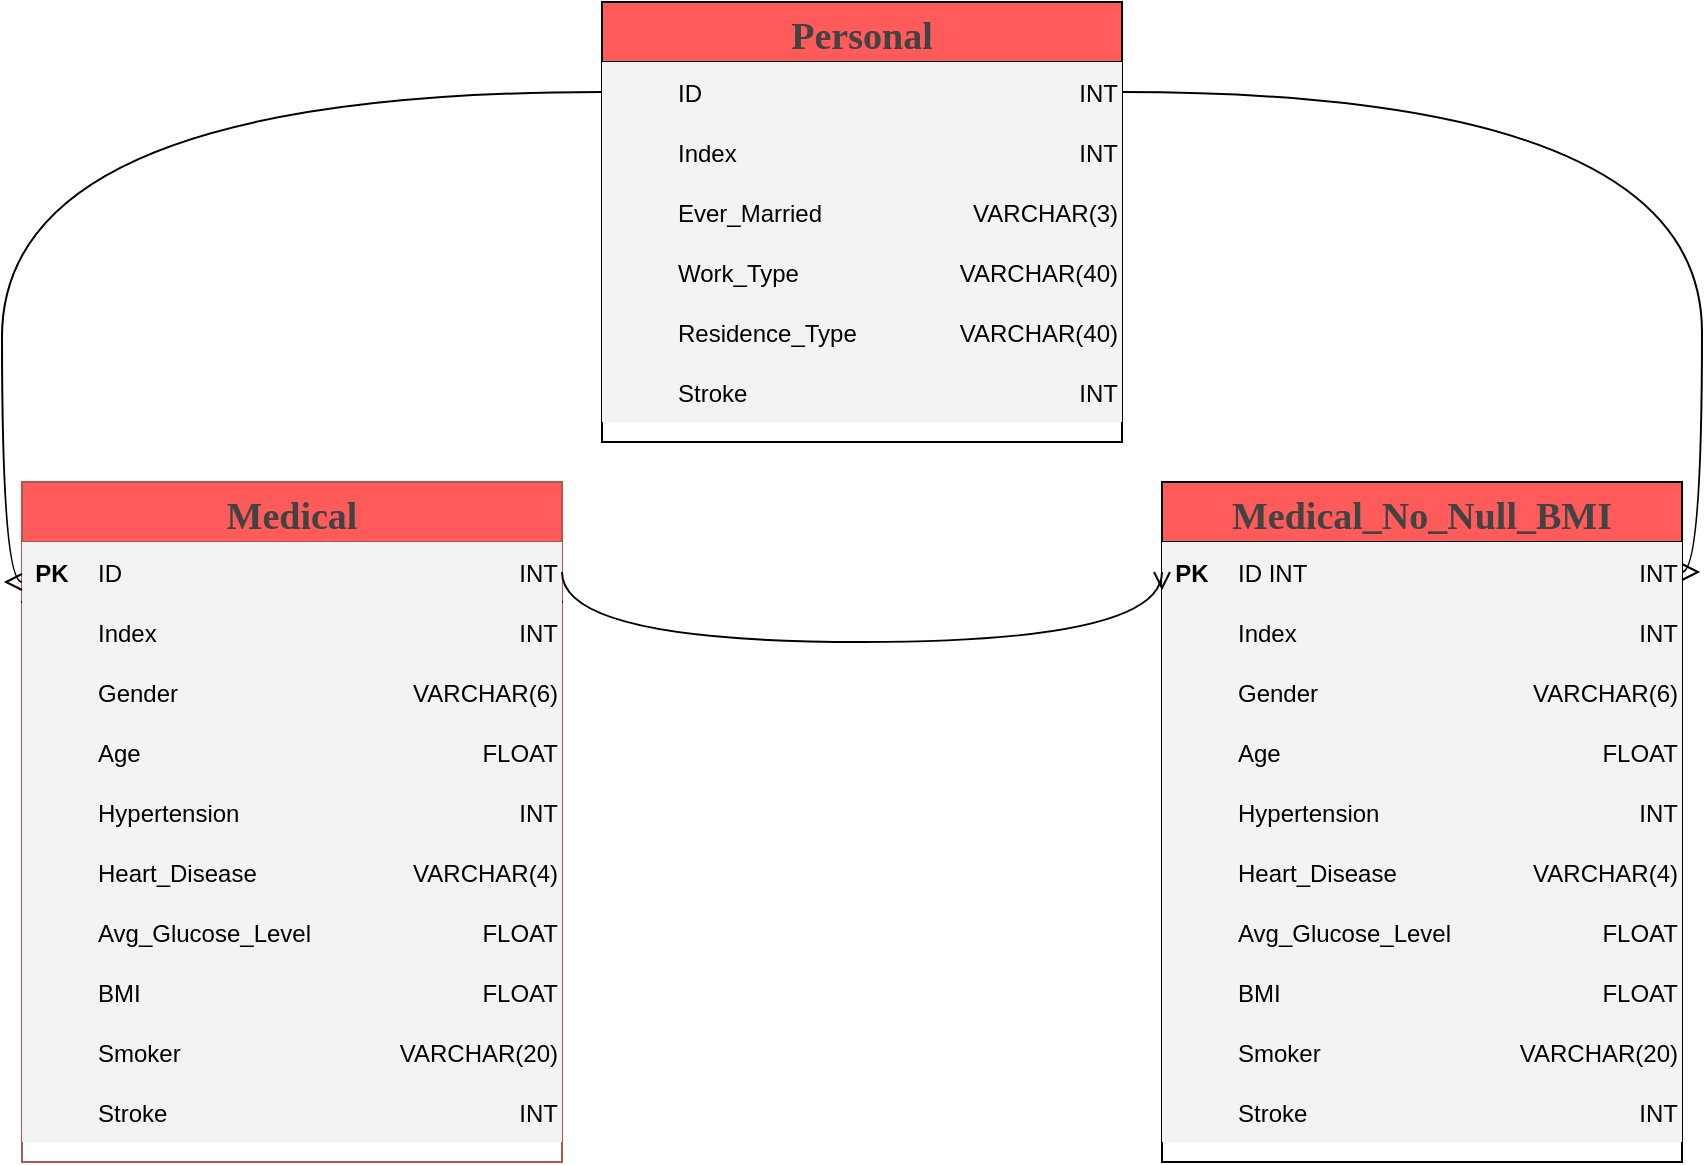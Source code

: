 <mxfile version="17.1.3" type="github">
  <diagram id="R2lEEEUBdFMjLlhIrx00" name="Page-1">
    <mxGraphModel dx="1422" dy="1100" grid="1" gridSize="10" guides="1" tooltips="1" connect="1" arrows="1" fold="1" page="1" pageScale="1" pageWidth="300" pageHeight="300" math="0" shadow="0" extFonts="Permanent Marker^https://fonts.googleapis.com/css?family=Permanent+Marker">
      <root>
        <mxCell id="0" />
        <mxCell id="1" parent="0" />
        <mxCell id="C-vyLk0tnHw3VtMMgP7b-2" value="Personal" style="shape=table;startSize=30;container=1;collapsible=1;childLayout=tableLayout;fixedRows=1;rowLines=0;fontStyle=1;align=center;resizeLast=1;fontFamily=Cabin;fontSource=https%3A%2F%2Ffonts.googleapis.com%2Fcss%3Ffamily%3DCabin;fillColor=#FF5B5B;fontSize=19;fontColor=#434343;" parent="1" vertex="1">
          <mxGeometry x="320" y="-280" width="260" height="220" as="geometry" />
        </mxCell>
        <mxCell id="C-vyLk0tnHw3VtMMgP7b-3" value="" style="shape=partialRectangle;collapsible=0;dropTarget=0;pointerEvents=0;fillColor=none;points=[[0,0.5],[1,0.5]];portConstraint=eastwest;top=0;left=0;right=0;bottom=1;" parent="C-vyLk0tnHw3VtMMgP7b-2" vertex="1">
          <mxGeometry y="30" width="260" height="30" as="geometry" />
        </mxCell>
        <mxCell id="C-vyLk0tnHw3VtMMgP7b-4" value="" style="shape=partialRectangle;overflow=hidden;connectable=0;fillColor=#F3F3F3;top=0;left=0;bottom=0;right=0;fontStyle=1;" parent="C-vyLk0tnHw3VtMMgP7b-3" vertex="1">
          <mxGeometry width="30" height="30" as="geometry">
            <mxRectangle width="30" height="30" as="alternateBounds" />
          </mxGeometry>
        </mxCell>
        <mxCell id="C-vyLk0tnHw3VtMMgP7b-5" value="ID" style="shape=partialRectangle;overflow=hidden;connectable=0;fillColor=#f3f3f3;top=0;left=0;bottom=0;right=0;align=left;spacingLeft=6;fontStyle=0;" parent="C-vyLk0tnHw3VtMMgP7b-3" vertex="1">
          <mxGeometry x="30" width="130" height="30" as="geometry">
            <mxRectangle width="130" height="30" as="alternateBounds" />
          </mxGeometry>
        </mxCell>
        <mxCell id="FiXy-7Y5C_PRkbZDDKWc-91" value="INT" style="shape=partialRectangle;overflow=hidden;connectable=0;fillColor=#f3f3f3;top=0;left=0;bottom=0;right=0;align=right;spacingLeft=6;fontStyle=0;" vertex="1" parent="C-vyLk0tnHw3VtMMgP7b-3">
          <mxGeometry x="160" width="100" height="30" as="geometry">
            <mxRectangle width="100" height="30" as="alternateBounds" />
          </mxGeometry>
        </mxCell>
        <mxCell id="C-vyLk0tnHw3VtMMgP7b-6" value="" style="shape=partialRectangle;collapsible=0;dropTarget=0;pointerEvents=0;fillColor=none;points=[[0,0.5],[1,0.5]];portConstraint=eastwest;top=0;left=0;right=0;bottom=0;" parent="C-vyLk0tnHw3VtMMgP7b-2" vertex="1">
          <mxGeometry y="60" width="260" height="30" as="geometry" />
        </mxCell>
        <mxCell id="C-vyLk0tnHw3VtMMgP7b-7" value="" style="shape=partialRectangle;overflow=hidden;connectable=0;fillColor=#F3F3F3;top=0;left=0;bottom=0;right=0;" parent="C-vyLk0tnHw3VtMMgP7b-6" vertex="1">
          <mxGeometry width="30" height="30" as="geometry">
            <mxRectangle width="30" height="30" as="alternateBounds" />
          </mxGeometry>
        </mxCell>
        <mxCell id="C-vyLk0tnHw3VtMMgP7b-8" value="Index" style="shape=partialRectangle;overflow=hidden;connectable=0;fillColor=#F3F3F3;top=0;left=0;bottom=0;right=0;align=left;spacingLeft=6;" parent="C-vyLk0tnHw3VtMMgP7b-6" vertex="1">
          <mxGeometry x="30" width="130" height="30" as="geometry">
            <mxRectangle width="130" height="30" as="alternateBounds" />
          </mxGeometry>
        </mxCell>
        <mxCell id="FiXy-7Y5C_PRkbZDDKWc-92" value="INT" style="shape=partialRectangle;overflow=hidden;connectable=0;fillColor=#F3F3F3;top=0;left=0;bottom=0;right=0;align=right;spacingLeft=6;" vertex="1" parent="C-vyLk0tnHw3VtMMgP7b-6">
          <mxGeometry x="160" width="100" height="30" as="geometry">
            <mxRectangle width="100" height="30" as="alternateBounds" />
          </mxGeometry>
        </mxCell>
        <mxCell id="C-vyLk0tnHw3VtMMgP7b-9" value="" style="shape=partialRectangle;collapsible=0;dropTarget=0;pointerEvents=0;fillColor=none;points=[[0,0.5],[1,0.5]];portConstraint=eastwest;top=0;left=0;right=0;bottom=0;" parent="C-vyLk0tnHw3VtMMgP7b-2" vertex="1">
          <mxGeometry y="90" width="260" height="30" as="geometry" />
        </mxCell>
        <mxCell id="C-vyLk0tnHw3VtMMgP7b-10" value="" style="shape=partialRectangle;overflow=hidden;connectable=0;fillColor=#F3F3F3;top=0;left=0;bottom=0;right=0;" parent="C-vyLk0tnHw3VtMMgP7b-9" vertex="1">
          <mxGeometry width="30" height="30" as="geometry">
            <mxRectangle width="30" height="30" as="alternateBounds" />
          </mxGeometry>
        </mxCell>
        <mxCell id="C-vyLk0tnHw3VtMMgP7b-11" value="Ever_Married" style="shape=partialRectangle;overflow=hidden;connectable=0;fillColor=#F3F3F3;top=0;left=0;bottom=0;right=0;align=left;spacingLeft=6;" parent="C-vyLk0tnHw3VtMMgP7b-9" vertex="1">
          <mxGeometry x="30" width="130" height="30" as="geometry">
            <mxRectangle width="130" height="30" as="alternateBounds" />
          </mxGeometry>
        </mxCell>
        <mxCell id="FiXy-7Y5C_PRkbZDDKWc-93" value="VARCHAR(3)" style="shape=partialRectangle;overflow=hidden;connectable=0;fillColor=#F3F3F3;top=0;left=0;bottom=0;right=0;align=right;spacingLeft=6;" vertex="1" parent="C-vyLk0tnHw3VtMMgP7b-9">
          <mxGeometry x="160" width="100" height="30" as="geometry">
            <mxRectangle width="100" height="30" as="alternateBounds" />
          </mxGeometry>
        </mxCell>
        <mxCell id="FiXy-7Y5C_PRkbZDDKWc-7" style="shape=partialRectangle;collapsible=0;dropTarget=0;pointerEvents=0;fillColor=none;points=[[0,0.5],[1,0.5]];portConstraint=eastwest;top=0;left=0;right=0;bottom=0;" vertex="1" parent="C-vyLk0tnHw3VtMMgP7b-2">
          <mxGeometry y="120" width="260" height="30" as="geometry" />
        </mxCell>
        <mxCell id="FiXy-7Y5C_PRkbZDDKWc-8" style="shape=partialRectangle;overflow=hidden;connectable=0;fillColor=#F3F3F3;top=0;left=0;bottom=0;right=0;" vertex="1" parent="FiXy-7Y5C_PRkbZDDKWc-7">
          <mxGeometry width="30" height="30" as="geometry">
            <mxRectangle width="30" height="30" as="alternateBounds" />
          </mxGeometry>
        </mxCell>
        <mxCell id="FiXy-7Y5C_PRkbZDDKWc-9" value="Work_Type" style="shape=partialRectangle;overflow=hidden;connectable=0;fillColor=#F3F3F3;top=0;left=0;bottom=0;right=0;align=left;spacingLeft=6;" vertex="1" parent="FiXy-7Y5C_PRkbZDDKWc-7">
          <mxGeometry x="30" width="130" height="30" as="geometry">
            <mxRectangle width="130" height="30" as="alternateBounds" />
          </mxGeometry>
        </mxCell>
        <mxCell id="FiXy-7Y5C_PRkbZDDKWc-94" value="VARCHAR(40)" style="shape=partialRectangle;overflow=hidden;connectable=0;fillColor=#F3F3F3;top=0;left=0;bottom=0;right=0;align=right;spacingLeft=6;" vertex="1" parent="FiXy-7Y5C_PRkbZDDKWc-7">
          <mxGeometry x="160" width="100" height="30" as="geometry">
            <mxRectangle width="100" height="30" as="alternateBounds" />
          </mxGeometry>
        </mxCell>
        <mxCell id="FiXy-7Y5C_PRkbZDDKWc-4" style="shape=partialRectangle;collapsible=0;dropTarget=0;pointerEvents=0;fillColor=none;points=[[0,0.5],[1,0.5]];portConstraint=eastwest;top=0;left=0;right=0;bottom=0;" vertex="1" parent="C-vyLk0tnHw3VtMMgP7b-2">
          <mxGeometry y="150" width="260" height="30" as="geometry" />
        </mxCell>
        <mxCell id="FiXy-7Y5C_PRkbZDDKWc-5" style="shape=partialRectangle;overflow=hidden;connectable=0;fillColor=#F3F3F3;top=0;left=0;bottom=0;right=0;" vertex="1" parent="FiXy-7Y5C_PRkbZDDKWc-4">
          <mxGeometry width="30" height="30" as="geometry">
            <mxRectangle width="30" height="30" as="alternateBounds" />
          </mxGeometry>
        </mxCell>
        <mxCell id="FiXy-7Y5C_PRkbZDDKWc-6" value="Residence_Type" style="shape=partialRectangle;overflow=hidden;connectable=0;fillColor=#F3F3F3;top=0;left=0;bottom=0;right=0;align=left;spacingLeft=6;" vertex="1" parent="FiXy-7Y5C_PRkbZDDKWc-4">
          <mxGeometry x="30" width="130" height="30" as="geometry">
            <mxRectangle width="130" height="30" as="alternateBounds" />
          </mxGeometry>
        </mxCell>
        <mxCell id="FiXy-7Y5C_PRkbZDDKWc-95" value="VARCHAR(40)" style="shape=partialRectangle;overflow=hidden;connectable=0;fillColor=#F3F3F3;top=0;left=0;bottom=0;right=0;align=right;spacingLeft=6;" vertex="1" parent="FiXy-7Y5C_PRkbZDDKWc-4">
          <mxGeometry x="160" width="100" height="30" as="geometry">
            <mxRectangle width="100" height="30" as="alternateBounds" />
          </mxGeometry>
        </mxCell>
        <mxCell id="FiXy-7Y5C_PRkbZDDKWc-1" style="shape=partialRectangle;collapsible=0;dropTarget=0;pointerEvents=0;fillColor=none;points=[[0,0.5],[1,0.5]];portConstraint=eastwest;top=0;left=0;right=0;bottom=0;" vertex="1" parent="C-vyLk0tnHw3VtMMgP7b-2">
          <mxGeometry y="180" width="260" height="30" as="geometry" />
        </mxCell>
        <mxCell id="FiXy-7Y5C_PRkbZDDKWc-2" style="shape=partialRectangle;overflow=hidden;connectable=0;fillColor=#F3F3F3;top=0;left=0;bottom=0;right=0;" vertex="1" parent="FiXy-7Y5C_PRkbZDDKWc-1">
          <mxGeometry width="30" height="30" as="geometry">
            <mxRectangle width="30" height="30" as="alternateBounds" />
          </mxGeometry>
        </mxCell>
        <mxCell id="FiXy-7Y5C_PRkbZDDKWc-3" value="Stroke" style="shape=partialRectangle;overflow=hidden;connectable=0;fillColor=#F3F3F3;top=0;left=0;bottom=0;right=0;align=left;spacingLeft=6;" vertex="1" parent="FiXy-7Y5C_PRkbZDDKWc-1">
          <mxGeometry x="30" width="130" height="30" as="geometry">
            <mxRectangle width="130" height="30" as="alternateBounds" />
          </mxGeometry>
        </mxCell>
        <mxCell id="FiXy-7Y5C_PRkbZDDKWc-96" value="INT" style="shape=partialRectangle;overflow=hidden;connectable=0;fillColor=#F3F3F3;top=0;left=0;bottom=0;right=0;align=right;spacingLeft=6;" vertex="1" parent="FiXy-7Y5C_PRkbZDDKWc-1">
          <mxGeometry x="160" width="100" height="30" as="geometry">
            <mxRectangle width="100" height="30" as="alternateBounds" />
          </mxGeometry>
        </mxCell>
        <mxCell id="C-vyLk0tnHw3VtMMgP7b-13" value="Medical_No_Null_BMI" style="shape=table;startSize=30;container=1;collapsible=1;childLayout=tableLayout;fixedRows=1;rowLines=0;fontStyle=1;align=center;resizeLast=1;fontFamily=Cabin;fontSource=https%3A%2F%2Ffonts.googleapis.com%2Fcss%3Ffamily%3DCabin;fillColor=#FF5B5B;fontSize=19;fontColor=#434343;" parent="1" vertex="1">
          <mxGeometry x="600" y="-40" width="260" height="340" as="geometry" />
        </mxCell>
        <mxCell id="C-vyLk0tnHw3VtMMgP7b-14" value="" style="shape=partialRectangle;collapsible=0;dropTarget=0;pointerEvents=0;fillColor=none;points=[[0,0.5],[1,0.5]];portConstraint=eastwest;top=0;left=0;right=0;bottom=1;" parent="C-vyLk0tnHw3VtMMgP7b-13" vertex="1">
          <mxGeometry y="30" width="260" height="30" as="geometry" />
        </mxCell>
        <mxCell id="C-vyLk0tnHw3VtMMgP7b-15" value="PK" style="shape=partialRectangle;overflow=hidden;connectable=0;fillColor=#F3F3F3;top=0;left=0;bottom=0;right=0;fontStyle=1;" parent="C-vyLk0tnHw3VtMMgP7b-14" vertex="1">
          <mxGeometry width="30" height="30" as="geometry">
            <mxRectangle width="30" height="30" as="alternateBounds" />
          </mxGeometry>
        </mxCell>
        <mxCell id="C-vyLk0tnHw3VtMMgP7b-16" value="ID INT" style="shape=partialRectangle;overflow=hidden;connectable=0;fillColor=#F3F3F3;top=0;left=0;bottom=0;right=0;align=left;spacingLeft=6;fontStyle=0;" parent="C-vyLk0tnHw3VtMMgP7b-14" vertex="1">
          <mxGeometry x="30" width="130" height="30" as="geometry">
            <mxRectangle width="130" height="30" as="alternateBounds" />
          </mxGeometry>
        </mxCell>
        <mxCell id="FiXy-7Y5C_PRkbZDDKWc-81" value="INT" style="shape=partialRectangle;overflow=hidden;connectable=0;fillColor=#F3F3F3;top=0;left=0;bottom=0;right=0;align=right;spacingLeft=6;fontStyle=0;" vertex="1" parent="C-vyLk0tnHw3VtMMgP7b-14">
          <mxGeometry x="160" width="100" height="30" as="geometry">
            <mxRectangle width="100" height="30" as="alternateBounds" />
          </mxGeometry>
        </mxCell>
        <mxCell id="C-vyLk0tnHw3VtMMgP7b-17" value="" style="shape=partialRectangle;collapsible=0;dropTarget=0;pointerEvents=0;fillColor=none;points=[[0,0.5],[1,0.5]];portConstraint=eastwest;top=0;left=0;right=0;bottom=0;" parent="C-vyLk0tnHw3VtMMgP7b-13" vertex="1">
          <mxGeometry y="60" width="260" height="30" as="geometry" />
        </mxCell>
        <mxCell id="C-vyLk0tnHw3VtMMgP7b-18" value="" style="shape=partialRectangle;overflow=hidden;connectable=0;fillColor=#F3F3F3;top=0;left=0;bottom=0;right=0;" parent="C-vyLk0tnHw3VtMMgP7b-17" vertex="1">
          <mxGeometry width="30" height="30" as="geometry">
            <mxRectangle width="30" height="30" as="alternateBounds" />
          </mxGeometry>
        </mxCell>
        <mxCell id="C-vyLk0tnHw3VtMMgP7b-19" value="Index" style="shape=partialRectangle;overflow=hidden;connectable=0;fillColor=#F3F3F3;top=0;left=0;bottom=0;right=0;align=left;spacingLeft=6;" parent="C-vyLk0tnHw3VtMMgP7b-17" vertex="1">
          <mxGeometry x="30" width="130" height="30" as="geometry">
            <mxRectangle width="130" height="30" as="alternateBounds" />
          </mxGeometry>
        </mxCell>
        <mxCell id="FiXy-7Y5C_PRkbZDDKWc-82" value="INT" style="shape=partialRectangle;overflow=hidden;connectable=0;fillColor=#F3F3F3;top=0;left=0;bottom=0;right=0;align=right;spacingLeft=6;" vertex="1" parent="C-vyLk0tnHw3VtMMgP7b-17">
          <mxGeometry x="160" width="100" height="30" as="geometry">
            <mxRectangle width="100" height="30" as="alternateBounds" />
          </mxGeometry>
        </mxCell>
        <mxCell id="C-vyLk0tnHw3VtMMgP7b-20" value="" style="shape=partialRectangle;collapsible=0;dropTarget=0;pointerEvents=0;fillColor=none;points=[[0,0.5],[1,0.5]];portConstraint=eastwest;top=0;left=0;right=0;bottom=0;" parent="C-vyLk0tnHw3VtMMgP7b-13" vertex="1">
          <mxGeometry y="90" width="260" height="30" as="geometry" />
        </mxCell>
        <mxCell id="C-vyLk0tnHw3VtMMgP7b-21" value="" style="shape=partialRectangle;overflow=hidden;connectable=0;fillColor=#F3F3F3;top=0;left=0;bottom=0;right=0;" parent="C-vyLk0tnHw3VtMMgP7b-20" vertex="1">
          <mxGeometry width="30" height="30" as="geometry">
            <mxRectangle width="30" height="30" as="alternateBounds" />
          </mxGeometry>
        </mxCell>
        <mxCell id="C-vyLk0tnHw3VtMMgP7b-22" value="Gender" style="shape=partialRectangle;overflow=hidden;connectable=0;fillColor=#F3F3F3;top=0;left=0;bottom=0;right=0;align=left;spacingLeft=6;" parent="C-vyLk0tnHw3VtMMgP7b-20" vertex="1">
          <mxGeometry x="30" width="130" height="30" as="geometry">
            <mxRectangle width="130" height="30" as="alternateBounds" />
          </mxGeometry>
        </mxCell>
        <mxCell id="FiXy-7Y5C_PRkbZDDKWc-83" value="VARCHAR(6)" style="shape=partialRectangle;overflow=hidden;connectable=0;fillColor=#F3F3F3;top=0;left=0;bottom=0;right=0;align=right;spacingLeft=6;" vertex="1" parent="C-vyLk0tnHw3VtMMgP7b-20">
          <mxGeometry x="160" width="100" height="30" as="geometry">
            <mxRectangle width="100" height="30" as="alternateBounds" />
          </mxGeometry>
        </mxCell>
        <mxCell id="FiXy-7Y5C_PRkbZDDKWc-34" style="shape=partialRectangle;collapsible=0;dropTarget=0;pointerEvents=0;fillColor=none;points=[[0,0.5],[1,0.5]];portConstraint=eastwest;top=0;left=0;right=0;bottom=0;" vertex="1" parent="C-vyLk0tnHw3VtMMgP7b-13">
          <mxGeometry y="120" width="260" height="30" as="geometry" />
        </mxCell>
        <mxCell id="FiXy-7Y5C_PRkbZDDKWc-35" style="shape=partialRectangle;overflow=hidden;connectable=0;fillColor=#F3F3F3;top=0;left=0;bottom=0;right=0;" vertex="1" parent="FiXy-7Y5C_PRkbZDDKWc-34">
          <mxGeometry width="30" height="30" as="geometry">
            <mxRectangle width="30" height="30" as="alternateBounds" />
          </mxGeometry>
        </mxCell>
        <mxCell id="FiXy-7Y5C_PRkbZDDKWc-36" value="Age" style="shape=partialRectangle;overflow=hidden;connectable=0;fillColor=#F3F3F3;top=0;left=0;bottom=0;right=0;align=left;spacingLeft=6;" vertex="1" parent="FiXy-7Y5C_PRkbZDDKWc-34">
          <mxGeometry x="30" width="130" height="30" as="geometry">
            <mxRectangle width="130" height="30" as="alternateBounds" />
          </mxGeometry>
        </mxCell>
        <mxCell id="FiXy-7Y5C_PRkbZDDKWc-84" value="FLOAT" style="shape=partialRectangle;overflow=hidden;connectable=0;fillColor=#F3F3F3;top=0;left=0;bottom=0;right=0;align=right;spacingLeft=6;" vertex="1" parent="FiXy-7Y5C_PRkbZDDKWc-34">
          <mxGeometry x="160" width="100" height="30" as="geometry">
            <mxRectangle width="100" height="30" as="alternateBounds" />
          </mxGeometry>
        </mxCell>
        <mxCell id="FiXy-7Y5C_PRkbZDDKWc-37" style="shape=partialRectangle;collapsible=0;dropTarget=0;pointerEvents=0;fillColor=none;points=[[0,0.5],[1,0.5]];portConstraint=eastwest;top=0;left=0;right=0;bottom=0;" vertex="1" parent="C-vyLk0tnHw3VtMMgP7b-13">
          <mxGeometry y="150" width="260" height="30" as="geometry" />
        </mxCell>
        <mxCell id="FiXy-7Y5C_PRkbZDDKWc-38" style="shape=partialRectangle;overflow=hidden;connectable=0;fillColor=#F3F3F3;top=0;left=0;bottom=0;right=0;" vertex="1" parent="FiXy-7Y5C_PRkbZDDKWc-37">
          <mxGeometry width="30" height="30" as="geometry">
            <mxRectangle width="30" height="30" as="alternateBounds" />
          </mxGeometry>
        </mxCell>
        <mxCell id="FiXy-7Y5C_PRkbZDDKWc-39" value="Hypertension" style="shape=partialRectangle;overflow=hidden;connectable=0;fillColor=#F3F3F3;top=0;left=0;bottom=0;right=0;align=left;spacingLeft=6;" vertex="1" parent="FiXy-7Y5C_PRkbZDDKWc-37">
          <mxGeometry x="30" width="130" height="30" as="geometry">
            <mxRectangle width="130" height="30" as="alternateBounds" />
          </mxGeometry>
        </mxCell>
        <mxCell id="FiXy-7Y5C_PRkbZDDKWc-85" value="INT" style="shape=partialRectangle;overflow=hidden;connectable=0;fillColor=#F3F3F3;top=0;left=0;bottom=0;right=0;align=right;spacingLeft=6;" vertex="1" parent="FiXy-7Y5C_PRkbZDDKWc-37">
          <mxGeometry x="160" width="100" height="30" as="geometry">
            <mxRectangle width="100" height="30" as="alternateBounds" />
          </mxGeometry>
        </mxCell>
        <mxCell id="FiXy-7Y5C_PRkbZDDKWc-40" style="shape=partialRectangle;collapsible=0;dropTarget=0;pointerEvents=0;fillColor=none;points=[[0,0.5],[1,0.5]];portConstraint=eastwest;top=0;left=0;right=0;bottom=0;" vertex="1" parent="C-vyLk0tnHw3VtMMgP7b-13">
          <mxGeometry y="180" width="260" height="30" as="geometry" />
        </mxCell>
        <mxCell id="FiXy-7Y5C_PRkbZDDKWc-41" style="shape=partialRectangle;overflow=hidden;connectable=0;fillColor=#F3F3F3;top=0;left=0;bottom=0;right=0;" vertex="1" parent="FiXy-7Y5C_PRkbZDDKWc-40">
          <mxGeometry width="30" height="30" as="geometry">
            <mxRectangle width="30" height="30" as="alternateBounds" />
          </mxGeometry>
        </mxCell>
        <mxCell id="FiXy-7Y5C_PRkbZDDKWc-42" value="Heart_Disease" style="shape=partialRectangle;overflow=hidden;connectable=0;fillColor=#F3F3F3;top=0;left=0;bottom=0;right=0;align=left;spacingLeft=6;" vertex="1" parent="FiXy-7Y5C_PRkbZDDKWc-40">
          <mxGeometry x="30" width="130" height="30" as="geometry">
            <mxRectangle width="130" height="30" as="alternateBounds" />
          </mxGeometry>
        </mxCell>
        <mxCell id="FiXy-7Y5C_PRkbZDDKWc-86" value="VARCHAR(4)" style="shape=partialRectangle;overflow=hidden;connectable=0;fillColor=#F3F3F3;top=0;left=0;bottom=0;right=0;align=right;spacingLeft=6;" vertex="1" parent="FiXy-7Y5C_PRkbZDDKWc-40">
          <mxGeometry x="160" width="100" height="30" as="geometry">
            <mxRectangle width="100" height="30" as="alternateBounds" />
          </mxGeometry>
        </mxCell>
        <mxCell id="FiXy-7Y5C_PRkbZDDKWc-43" style="shape=partialRectangle;collapsible=0;dropTarget=0;pointerEvents=0;fillColor=none;points=[[0,0.5],[1,0.5]];portConstraint=eastwest;top=0;left=0;right=0;bottom=0;" vertex="1" parent="C-vyLk0tnHw3VtMMgP7b-13">
          <mxGeometry y="210" width="260" height="30" as="geometry" />
        </mxCell>
        <mxCell id="FiXy-7Y5C_PRkbZDDKWc-44" style="shape=partialRectangle;overflow=hidden;connectable=0;fillColor=#F3F3F3;top=0;left=0;bottom=0;right=0;" vertex="1" parent="FiXy-7Y5C_PRkbZDDKWc-43">
          <mxGeometry width="30" height="30" as="geometry">
            <mxRectangle width="30" height="30" as="alternateBounds" />
          </mxGeometry>
        </mxCell>
        <mxCell id="FiXy-7Y5C_PRkbZDDKWc-45" value="Avg_Glucose_Level" style="shape=partialRectangle;overflow=hidden;connectable=0;fillColor=#F3F3F3;top=0;left=0;bottom=0;right=0;align=left;spacingLeft=6;" vertex="1" parent="FiXy-7Y5C_PRkbZDDKWc-43">
          <mxGeometry x="30" width="130" height="30" as="geometry">
            <mxRectangle width="130" height="30" as="alternateBounds" />
          </mxGeometry>
        </mxCell>
        <mxCell id="FiXy-7Y5C_PRkbZDDKWc-87" value="FLOAT" style="shape=partialRectangle;overflow=hidden;connectable=0;fillColor=#F3F3F3;top=0;left=0;bottom=0;right=0;align=right;spacingLeft=6;" vertex="1" parent="FiXy-7Y5C_PRkbZDDKWc-43">
          <mxGeometry x="160" width="100" height="30" as="geometry">
            <mxRectangle width="100" height="30" as="alternateBounds" />
          </mxGeometry>
        </mxCell>
        <mxCell id="FiXy-7Y5C_PRkbZDDKWc-46" style="shape=partialRectangle;collapsible=0;dropTarget=0;pointerEvents=0;fillColor=none;points=[[0,0.5],[1,0.5]];portConstraint=eastwest;top=0;left=0;right=0;bottom=0;" vertex="1" parent="C-vyLk0tnHw3VtMMgP7b-13">
          <mxGeometry y="240" width="260" height="30" as="geometry" />
        </mxCell>
        <mxCell id="FiXy-7Y5C_PRkbZDDKWc-47" style="shape=partialRectangle;overflow=hidden;connectable=0;fillColor=#F3F3F3;top=0;left=0;bottom=0;right=0;" vertex="1" parent="FiXy-7Y5C_PRkbZDDKWc-46">
          <mxGeometry width="30" height="30" as="geometry">
            <mxRectangle width="30" height="30" as="alternateBounds" />
          </mxGeometry>
        </mxCell>
        <mxCell id="FiXy-7Y5C_PRkbZDDKWc-48" value="BMI" style="shape=partialRectangle;overflow=hidden;connectable=0;fillColor=#F3F3F3;top=0;left=0;bottom=0;right=0;align=left;spacingLeft=6;" vertex="1" parent="FiXy-7Y5C_PRkbZDDKWc-46">
          <mxGeometry x="30" width="130" height="30" as="geometry">
            <mxRectangle width="130" height="30" as="alternateBounds" />
          </mxGeometry>
        </mxCell>
        <mxCell id="FiXy-7Y5C_PRkbZDDKWc-88" value="FLOAT" style="shape=partialRectangle;overflow=hidden;connectable=0;fillColor=#F3F3F3;top=0;left=0;bottom=0;right=0;align=right;spacingLeft=6;" vertex="1" parent="FiXy-7Y5C_PRkbZDDKWc-46">
          <mxGeometry x="160" width="100" height="30" as="geometry">
            <mxRectangle width="100" height="30" as="alternateBounds" />
          </mxGeometry>
        </mxCell>
        <mxCell id="FiXy-7Y5C_PRkbZDDKWc-49" style="shape=partialRectangle;collapsible=0;dropTarget=0;pointerEvents=0;fillColor=none;points=[[0,0.5],[1,0.5]];portConstraint=eastwest;top=0;left=0;right=0;bottom=0;" vertex="1" parent="C-vyLk0tnHw3VtMMgP7b-13">
          <mxGeometry y="270" width="260" height="30" as="geometry" />
        </mxCell>
        <mxCell id="FiXy-7Y5C_PRkbZDDKWc-50" style="shape=partialRectangle;overflow=hidden;connectable=0;fillColor=#F3F3F3;top=0;left=0;bottom=0;right=0;" vertex="1" parent="FiXy-7Y5C_PRkbZDDKWc-49">
          <mxGeometry width="30" height="30" as="geometry">
            <mxRectangle width="30" height="30" as="alternateBounds" />
          </mxGeometry>
        </mxCell>
        <mxCell id="FiXy-7Y5C_PRkbZDDKWc-51" value="Smoker" style="shape=partialRectangle;overflow=hidden;connectable=0;fillColor=#F3F3F3;top=0;left=0;bottom=0;right=0;align=left;spacingLeft=6;" vertex="1" parent="FiXy-7Y5C_PRkbZDDKWc-49">
          <mxGeometry x="30" width="130" height="30" as="geometry">
            <mxRectangle width="130" height="30" as="alternateBounds" />
          </mxGeometry>
        </mxCell>
        <mxCell id="FiXy-7Y5C_PRkbZDDKWc-89" value="VARCHAR(20)" style="shape=partialRectangle;overflow=hidden;connectable=0;fillColor=#F3F3F3;top=0;left=0;bottom=0;right=0;align=right;spacingLeft=6;" vertex="1" parent="FiXy-7Y5C_PRkbZDDKWc-49">
          <mxGeometry x="160" width="100" height="30" as="geometry">
            <mxRectangle width="100" height="30" as="alternateBounds" />
          </mxGeometry>
        </mxCell>
        <mxCell id="FiXy-7Y5C_PRkbZDDKWc-52" style="shape=partialRectangle;collapsible=0;dropTarget=0;pointerEvents=0;fillColor=none;points=[[0,0.5],[1,0.5]];portConstraint=eastwest;top=0;left=0;right=0;bottom=0;" vertex="1" parent="C-vyLk0tnHw3VtMMgP7b-13">
          <mxGeometry y="300" width="260" height="30" as="geometry" />
        </mxCell>
        <mxCell id="FiXy-7Y5C_PRkbZDDKWc-53" style="shape=partialRectangle;overflow=hidden;connectable=0;fillColor=#F3F3F3;top=0;left=0;bottom=0;right=0;" vertex="1" parent="FiXy-7Y5C_PRkbZDDKWc-52">
          <mxGeometry width="30" height="30" as="geometry">
            <mxRectangle width="30" height="30" as="alternateBounds" />
          </mxGeometry>
        </mxCell>
        <mxCell id="FiXy-7Y5C_PRkbZDDKWc-54" value="Stroke" style="shape=partialRectangle;overflow=hidden;connectable=0;fillColor=#F3F3F3;top=0;left=0;bottom=0;right=0;align=left;spacingLeft=6;" vertex="1" parent="FiXy-7Y5C_PRkbZDDKWc-52">
          <mxGeometry x="30" width="130" height="30" as="geometry">
            <mxRectangle width="130" height="30" as="alternateBounds" />
          </mxGeometry>
        </mxCell>
        <mxCell id="FiXy-7Y5C_PRkbZDDKWc-90" value="INT" style="shape=partialRectangle;overflow=hidden;connectable=0;fillColor=#F3F3F3;top=0;left=0;bottom=0;right=0;align=right;spacingLeft=6;" vertex="1" parent="FiXy-7Y5C_PRkbZDDKWc-52">
          <mxGeometry x="160" width="100" height="30" as="geometry">
            <mxRectangle width="100" height="30" as="alternateBounds" />
          </mxGeometry>
        </mxCell>
        <mxCell id="C-vyLk0tnHw3VtMMgP7b-23" value="Medical" style="shape=table;startSize=30;container=1;collapsible=1;childLayout=tableLayout;fixedRows=1;rowLines=0;fontStyle=1;align=center;resizeLast=1;fillColor=#FF5B5B;strokeColor=#b85450;fontFamily=Cabin;fontSource=https%3A%2F%2Ffonts.googleapis.com%2Fcss%3Ffamily%3DCabin;fontSize=19;fontColor=#434343;" parent="1" vertex="1">
          <mxGeometry x="30" y="-40" width="270" height="340" as="geometry" />
        </mxCell>
        <mxCell id="C-vyLk0tnHw3VtMMgP7b-24" value="" style="shape=partialRectangle;collapsible=0;dropTarget=0;pointerEvents=0;fillColor=none;points=[[0,0.5],[1,0.5]];portConstraint=eastwest;top=0;left=0;right=0;bottom=1;" parent="C-vyLk0tnHw3VtMMgP7b-23" vertex="1">
          <mxGeometry y="30" width="270" height="30" as="geometry" />
        </mxCell>
        <mxCell id="C-vyLk0tnHw3VtMMgP7b-25" value="PK" style="shape=partialRectangle;overflow=hidden;connectable=0;fillColor=#F3F3F3;top=0;left=0;bottom=0;right=0;fontStyle=1;" parent="C-vyLk0tnHw3VtMMgP7b-24" vertex="1">
          <mxGeometry width="30" height="30" as="geometry">
            <mxRectangle width="30" height="30" as="alternateBounds" />
          </mxGeometry>
        </mxCell>
        <mxCell id="C-vyLk0tnHw3VtMMgP7b-26" value="ID" style="shape=partialRectangle;overflow=hidden;connectable=0;fillColor=#F3F3F3;top=0;left=0;bottom=0;right=0;align=left;spacingLeft=6;fontStyle=0;" parent="C-vyLk0tnHw3VtMMgP7b-24" vertex="1">
          <mxGeometry x="30" width="140" height="30" as="geometry">
            <mxRectangle width="140" height="30" as="alternateBounds" />
          </mxGeometry>
        </mxCell>
        <mxCell id="FiXy-7Y5C_PRkbZDDKWc-71" value="INT" style="shape=partialRectangle;overflow=hidden;connectable=0;fillColor=#F3F3F3;top=0;left=0;bottom=0;right=0;align=right;spacingLeft=6;fontStyle=0;" vertex="1" parent="C-vyLk0tnHw3VtMMgP7b-24">
          <mxGeometry x="170" width="100" height="30" as="geometry">
            <mxRectangle width="100" height="30" as="alternateBounds" />
          </mxGeometry>
        </mxCell>
        <mxCell id="C-vyLk0tnHw3VtMMgP7b-27" value="" style="shape=partialRectangle;collapsible=0;dropTarget=0;pointerEvents=0;fillColor=none;points=[[0,0.5],[1,0.5]];portConstraint=eastwest;top=0;left=0;right=0;bottom=0;" parent="C-vyLk0tnHw3VtMMgP7b-23" vertex="1">
          <mxGeometry y="60" width="270" height="30" as="geometry" />
        </mxCell>
        <mxCell id="C-vyLk0tnHw3VtMMgP7b-28" value="" style="shape=partialRectangle;overflow=hidden;connectable=0;fillColor=#F3F3F3;top=0;left=0;bottom=0;right=0;" parent="C-vyLk0tnHw3VtMMgP7b-27" vertex="1">
          <mxGeometry width="30" height="30" as="geometry">
            <mxRectangle width="30" height="30" as="alternateBounds" />
          </mxGeometry>
        </mxCell>
        <mxCell id="C-vyLk0tnHw3VtMMgP7b-29" value="Index" style="shape=partialRectangle;overflow=hidden;connectable=0;fillColor=#F3F3F3;top=0;left=0;bottom=0;right=0;align=left;spacingLeft=6;" parent="C-vyLk0tnHw3VtMMgP7b-27" vertex="1">
          <mxGeometry x="30" width="140" height="30" as="geometry">
            <mxRectangle width="140" height="30" as="alternateBounds" />
          </mxGeometry>
        </mxCell>
        <mxCell id="FiXy-7Y5C_PRkbZDDKWc-72" value="INT" style="shape=partialRectangle;overflow=hidden;connectable=0;fillColor=#F3F3F3;top=0;left=0;bottom=0;right=0;align=right;spacingLeft=6;" vertex="1" parent="C-vyLk0tnHw3VtMMgP7b-27">
          <mxGeometry x="170" width="100" height="30" as="geometry">
            <mxRectangle width="100" height="30" as="alternateBounds" />
          </mxGeometry>
        </mxCell>
        <mxCell id="FiXy-7Y5C_PRkbZDDKWc-10" style="shape=partialRectangle;collapsible=0;dropTarget=0;pointerEvents=0;fillColor=none;points=[[0,0.5],[1,0.5]];portConstraint=eastwest;top=0;left=0;right=0;bottom=0;" vertex="1" parent="C-vyLk0tnHw3VtMMgP7b-23">
          <mxGeometry y="90" width="270" height="30" as="geometry" />
        </mxCell>
        <mxCell id="FiXy-7Y5C_PRkbZDDKWc-11" style="shape=partialRectangle;overflow=hidden;connectable=0;fillColor=#F3F3F3;top=0;left=0;bottom=0;right=0;" vertex="1" parent="FiXy-7Y5C_PRkbZDDKWc-10">
          <mxGeometry width="30" height="30" as="geometry">
            <mxRectangle width="30" height="30" as="alternateBounds" />
          </mxGeometry>
        </mxCell>
        <mxCell id="FiXy-7Y5C_PRkbZDDKWc-12" value="Gender" style="shape=partialRectangle;overflow=hidden;connectable=0;fillColor=#F3F3F3;top=0;left=0;bottom=0;right=0;align=left;spacingLeft=6;" vertex="1" parent="FiXy-7Y5C_PRkbZDDKWc-10">
          <mxGeometry x="30" width="140" height="30" as="geometry">
            <mxRectangle width="140" height="30" as="alternateBounds" />
          </mxGeometry>
        </mxCell>
        <mxCell id="FiXy-7Y5C_PRkbZDDKWc-73" value="VARCHAR(6)" style="shape=partialRectangle;overflow=hidden;connectable=0;fillColor=#F3F3F3;top=0;left=0;bottom=0;right=0;align=right;spacingLeft=6;" vertex="1" parent="FiXy-7Y5C_PRkbZDDKWc-10">
          <mxGeometry x="170" width="100" height="30" as="geometry">
            <mxRectangle width="100" height="30" as="alternateBounds" />
          </mxGeometry>
        </mxCell>
        <mxCell id="FiXy-7Y5C_PRkbZDDKWc-13" style="shape=partialRectangle;collapsible=0;dropTarget=0;pointerEvents=0;fillColor=none;points=[[0,0.5],[1,0.5]];portConstraint=eastwest;top=0;left=0;right=0;bottom=0;" vertex="1" parent="C-vyLk0tnHw3VtMMgP7b-23">
          <mxGeometry y="120" width="270" height="30" as="geometry" />
        </mxCell>
        <mxCell id="FiXy-7Y5C_PRkbZDDKWc-14" style="shape=partialRectangle;overflow=hidden;connectable=0;fillColor=#F3F3F3;top=0;left=0;bottom=0;right=0;" vertex="1" parent="FiXy-7Y5C_PRkbZDDKWc-13">
          <mxGeometry width="30" height="30" as="geometry">
            <mxRectangle width="30" height="30" as="alternateBounds" />
          </mxGeometry>
        </mxCell>
        <mxCell id="FiXy-7Y5C_PRkbZDDKWc-15" value="Age" style="shape=partialRectangle;overflow=hidden;connectable=0;fillColor=#F3F3F3;top=0;left=0;bottom=0;right=0;align=left;spacingLeft=6;" vertex="1" parent="FiXy-7Y5C_PRkbZDDKWc-13">
          <mxGeometry x="30" width="140" height="30" as="geometry">
            <mxRectangle width="140" height="30" as="alternateBounds" />
          </mxGeometry>
        </mxCell>
        <mxCell id="FiXy-7Y5C_PRkbZDDKWc-74" value="FLOAT" style="shape=partialRectangle;overflow=hidden;connectable=0;fillColor=#F3F3F3;top=0;left=0;bottom=0;right=0;align=right;spacingLeft=6;" vertex="1" parent="FiXy-7Y5C_PRkbZDDKWc-13">
          <mxGeometry x="170" width="100" height="30" as="geometry">
            <mxRectangle width="100" height="30" as="alternateBounds" />
          </mxGeometry>
        </mxCell>
        <mxCell id="FiXy-7Y5C_PRkbZDDKWc-31" style="shape=partialRectangle;collapsible=0;dropTarget=0;pointerEvents=0;fillColor=none;points=[[0,0.5],[1,0.5]];portConstraint=eastwest;top=0;left=0;right=0;bottom=0;" vertex="1" parent="C-vyLk0tnHw3VtMMgP7b-23">
          <mxGeometry y="150" width="270" height="30" as="geometry" />
        </mxCell>
        <mxCell id="FiXy-7Y5C_PRkbZDDKWc-32" style="shape=partialRectangle;overflow=hidden;connectable=0;fillColor=#F3F3F3;top=0;left=0;bottom=0;right=0;" vertex="1" parent="FiXy-7Y5C_PRkbZDDKWc-31">
          <mxGeometry width="30" height="30" as="geometry">
            <mxRectangle width="30" height="30" as="alternateBounds" />
          </mxGeometry>
        </mxCell>
        <mxCell id="FiXy-7Y5C_PRkbZDDKWc-33" value="Hypertension" style="shape=partialRectangle;overflow=hidden;connectable=0;fillColor=#F3F3F3;top=0;left=0;bottom=0;right=0;align=left;spacingLeft=6;" vertex="1" parent="FiXy-7Y5C_PRkbZDDKWc-31">
          <mxGeometry x="30" width="140" height="30" as="geometry">
            <mxRectangle width="140" height="30" as="alternateBounds" />
          </mxGeometry>
        </mxCell>
        <mxCell id="FiXy-7Y5C_PRkbZDDKWc-75" value="INT" style="shape=partialRectangle;overflow=hidden;connectable=0;fillColor=#F3F3F3;top=0;left=0;bottom=0;right=0;align=right;spacingLeft=6;" vertex="1" parent="FiXy-7Y5C_PRkbZDDKWc-31">
          <mxGeometry x="170" width="100" height="30" as="geometry">
            <mxRectangle width="100" height="30" as="alternateBounds" />
          </mxGeometry>
        </mxCell>
        <mxCell id="FiXy-7Y5C_PRkbZDDKWc-28" style="shape=partialRectangle;collapsible=0;dropTarget=0;pointerEvents=0;fillColor=none;points=[[0,0.5],[1,0.5]];portConstraint=eastwest;top=0;left=0;right=0;bottom=0;" vertex="1" parent="C-vyLk0tnHw3VtMMgP7b-23">
          <mxGeometry y="180" width="270" height="30" as="geometry" />
        </mxCell>
        <mxCell id="FiXy-7Y5C_PRkbZDDKWc-29" style="shape=partialRectangle;overflow=hidden;connectable=0;fillColor=#F3F3F3;top=0;left=0;bottom=0;right=0;" vertex="1" parent="FiXy-7Y5C_PRkbZDDKWc-28">
          <mxGeometry width="30" height="30" as="geometry">
            <mxRectangle width="30" height="30" as="alternateBounds" />
          </mxGeometry>
        </mxCell>
        <mxCell id="FiXy-7Y5C_PRkbZDDKWc-30" value="Heart_Disease" style="shape=partialRectangle;overflow=hidden;connectable=0;fillColor=#F3F3F3;top=0;left=0;bottom=0;right=0;align=left;spacingLeft=6;" vertex="1" parent="FiXy-7Y5C_PRkbZDDKWc-28">
          <mxGeometry x="30" width="140" height="30" as="geometry">
            <mxRectangle width="140" height="30" as="alternateBounds" />
          </mxGeometry>
        </mxCell>
        <mxCell id="FiXy-7Y5C_PRkbZDDKWc-76" value="VARCHAR(4)" style="shape=partialRectangle;overflow=hidden;connectable=0;fillColor=#F3F3F3;top=0;left=0;bottom=0;right=0;align=right;spacingLeft=6;" vertex="1" parent="FiXy-7Y5C_PRkbZDDKWc-28">
          <mxGeometry x="170" width="100" height="30" as="geometry">
            <mxRectangle width="100" height="30" as="alternateBounds" />
          </mxGeometry>
        </mxCell>
        <mxCell id="FiXy-7Y5C_PRkbZDDKWc-25" style="shape=partialRectangle;collapsible=0;dropTarget=0;pointerEvents=0;fillColor=none;points=[[0,0.5],[1,0.5]];portConstraint=eastwest;top=0;left=0;right=0;bottom=0;" vertex="1" parent="C-vyLk0tnHw3VtMMgP7b-23">
          <mxGeometry y="210" width="270" height="30" as="geometry" />
        </mxCell>
        <mxCell id="FiXy-7Y5C_PRkbZDDKWc-26" style="shape=partialRectangle;overflow=hidden;connectable=0;fillColor=#F3F3F3;top=0;left=0;bottom=0;right=0;" vertex="1" parent="FiXy-7Y5C_PRkbZDDKWc-25">
          <mxGeometry width="30" height="30" as="geometry">
            <mxRectangle width="30" height="30" as="alternateBounds" />
          </mxGeometry>
        </mxCell>
        <mxCell id="FiXy-7Y5C_PRkbZDDKWc-27" value="Avg_Glucose_Level" style="shape=partialRectangle;overflow=hidden;connectable=0;fillColor=#F3F3F3;top=0;left=0;bottom=0;right=0;align=left;spacingLeft=6;" vertex="1" parent="FiXy-7Y5C_PRkbZDDKWc-25">
          <mxGeometry x="30" width="140" height="30" as="geometry">
            <mxRectangle width="140" height="30" as="alternateBounds" />
          </mxGeometry>
        </mxCell>
        <mxCell id="FiXy-7Y5C_PRkbZDDKWc-77" value="FLOAT" style="shape=partialRectangle;overflow=hidden;connectable=0;fillColor=#F3F3F3;top=0;left=0;bottom=0;right=0;align=right;spacingLeft=6;" vertex="1" parent="FiXy-7Y5C_PRkbZDDKWc-25">
          <mxGeometry x="170" width="100" height="30" as="geometry">
            <mxRectangle width="100" height="30" as="alternateBounds" />
          </mxGeometry>
        </mxCell>
        <mxCell id="FiXy-7Y5C_PRkbZDDKWc-22" style="shape=partialRectangle;collapsible=0;dropTarget=0;pointerEvents=0;fillColor=none;points=[[0,0.5],[1,0.5]];portConstraint=eastwest;top=0;left=0;right=0;bottom=0;" vertex="1" parent="C-vyLk0tnHw3VtMMgP7b-23">
          <mxGeometry y="240" width="270" height="30" as="geometry" />
        </mxCell>
        <mxCell id="FiXy-7Y5C_PRkbZDDKWc-23" style="shape=partialRectangle;overflow=hidden;connectable=0;fillColor=#F3F3F3;top=0;left=0;bottom=0;right=0;" vertex="1" parent="FiXy-7Y5C_PRkbZDDKWc-22">
          <mxGeometry width="30" height="30" as="geometry">
            <mxRectangle width="30" height="30" as="alternateBounds" />
          </mxGeometry>
        </mxCell>
        <mxCell id="FiXy-7Y5C_PRkbZDDKWc-24" value="BMI" style="shape=partialRectangle;overflow=hidden;connectable=0;fillColor=#F3F3F3;top=0;left=0;bottom=0;right=0;align=left;spacingLeft=6;" vertex="1" parent="FiXy-7Y5C_PRkbZDDKWc-22">
          <mxGeometry x="30" width="140" height="30" as="geometry">
            <mxRectangle width="140" height="30" as="alternateBounds" />
          </mxGeometry>
        </mxCell>
        <mxCell id="FiXy-7Y5C_PRkbZDDKWc-78" value="FLOAT" style="shape=partialRectangle;overflow=hidden;connectable=0;fillColor=#F3F3F3;top=0;left=0;bottom=0;right=0;align=right;spacingLeft=6;" vertex="1" parent="FiXy-7Y5C_PRkbZDDKWc-22">
          <mxGeometry x="170" width="100" height="30" as="geometry">
            <mxRectangle width="100" height="30" as="alternateBounds" />
          </mxGeometry>
        </mxCell>
        <mxCell id="FiXy-7Y5C_PRkbZDDKWc-19" style="shape=partialRectangle;collapsible=0;dropTarget=0;pointerEvents=0;fillColor=none;points=[[0,0.5],[1,0.5]];portConstraint=eastwest;top=0;left=0;right=0;bottom=0;" vertex="1" parent="C-vyLk0tnHw3VtMMgP7b-23">
          <mxGeometry y="270" width="270" height="30" as="geometry" />
        </mxCell>
        <mxCell id="FiXy-7Y5C_PRkbZDDKWc-20" style="shape=partialRectangle;overflow=hidden;connectable=0;fillColor=#F3F3F3;top=0;left=0;bottom=0;right=0;" vertex="1" parent="FiXy-7Y5C_PRkbZDDKWc-19">
          <mxGeometry width="30" height="30" as="geometry">
            <mxRectangle width="30" height="30" as="alternateBounds" />
          </mxGeometry>
        </mxCell>
        <mxCell id="FiXy-7Y5C_PRkbZDDKWc-21" value="Smoker" style="shape=partialRectangle;overflow=hidden;connectable=0;fillColor=#F3F3F3;top=0;left=0;bottom=0;right=0;align=left;spacingLeft=6;" vertex="1" parent="FiXy-7Y5C_PRkbZDDKWc-19">
          <mxGeometry x="30" width="140" height="30" as="geometry">
            <mxRectangle width="140" height="30" as="alternateBounds" />
          </mxGeometry>
        </mxCell>
        <mxCell id="FiXy-7Y5C_PRkbZDDKWc-79" value="VARCHAR(20)" style="shape=partialRectangle;overflow=hidden;connectable=0;fillColor=#F3F3F3;top=0;left=0;bottom=0;right=0;align=right;spacingLeft=6;" vertex="1" parent="FiXy-7Y5C_PRkbZDDKWc-19">
          <mxGeometry x="170" width="100" height="30" as="geometry">
            <mxRectangle width="100" height="30" as="alternateBounds" />
          </mxGeometry>
        </mxCell>
        <mxCell id="FiXy-7Y5C_PRkbZDDKWc-16" style="shape=partialRectangle;collapsible=0;dropTarget=0;pointerEvents=0;fillColor=none;points=[[0,0.5],[1,0.5]];portConstraint=eastwest;top=0;left=0;right=0;bottom=0;" vertex="1" parent="C-vyLk0tnHw3VtMMgP7b-23">
          <mxGeometry y="300" width="270" height="30" as="geometry" />
        </mxCell>
        <mxCell id="FiXy-7Y5C_PRkbZDDKWc-17" style="shape=partialRectangle;overflow=hidden;connectable=0;fillColor=#F3F3F3;top=0;left=0;bottom=0;right=0;" vertex="1" parent="FiXy-7Y5C_PRkbZDDKWc-16">
          <mxGeometry width="30" height="30" as="geometry">
            <mxRectangle width="30" height="30" as="alternateBounds" />
          </mxGeometry>
        </mxCell>
        <mxCell id="FiXy-7Y5C_PRkbZDDKWc-18" value="Stroke" style="shape=partialRectangle;overflow=hidden;connectable=0;fillColor=#F3F3F3;top=0;left=0;bottom=0;right=0;align=left;spacingLeft=6;" vertex="1" parent="FiXy-7Y5C_PRkbZDDKWc-16">
          <mxGeometry x="30" width="140" height="30" as="geometry">
            <mxRectangle width="140" height="30" as="alternateBounds" />
          </mxGeometry>
        </mxCell>
        <mxCell id="FiXy-7Y5C_PRkbZDDKWc-80" value="INT" style="shape=partialRectangle;overflow=hidden;connectable=0;fillColor=#F3F3F3;top=0;left=0;bottom=0;right=0;align=right;spacingLeft=6;" vertex="1" parent="FiXy-7Y5C_PRkbZDDKWc-16">
          <mxGeometry x="170" width="100" height="30" as="geometry">
            <mxRectangle width="100" height="30" as="alternateBounds" />
          </mxGeometry>
        </mxCell>
        <mxCell id="FiXy-7Y5C_PRkbZDDKWc-97" value="" style="endArrow=ERmany;html=1;rounded=0;fontFamily=Cabin;fontSource=https%3A%2F%2Ffonts.googleapis.com%2Fcss%3Ffamily%3DCabin;fontSize=19;fontColor=#434343;exitX=1;exitY=0.5;exitDx=0;exitDy=0;edgeStyle=orthogonalEdgeStyle;entryX=1;entryY=0.5;entryDx=0;entryDy=0;curved=1;endFill=0;" edge="1" parent="1" source="C-vyLk0tnHw3VtMMgP7b-3" target="C-vyLk0tnHw3VtMMgP7b-14">
          <mxGeometry width="50" height="50" relative="1" as="geometry">
            <mxPoint x="700" y="90" as="sourcePoint" />
            <mxPoint x="750" y="40" as="targetPoint" />
          </mxGeometry>
        </mxCell>
        <mxCell id="FiXy-7Y5C_PRkbZDDKWc-98" value="" style="endArrow=ERmany;html=1;rounded=0;fontFamily=Cabin;fontSource=https%3A%2F%2Ffonts.googleapis.com%2Fcss%3Ffamily%3DCabin;fontSize=19;fontColor=#434343;exitX=0;exitY=0.5;exitDx=0;exitDy=0;edgeStyle=orthogonalEdgeStyle;curved=1;endFill=0;" edge="1" parent="1" source="C-vyLk0tnHw3VtMMgP7b-3">
          <mxGeometry width="50" height="50" relative="1" as="geometry">
            <mxPoint x="130" y="-150" as="sourcePoint" />
            <mxPoint x="30" y="10" as="targetPoint" />
            <Array as="points">
              <mxPoint x="20" y="-235" />
              <mxPoint x="20" y="10" />
            </Array>
          </mxGeometry>
        </mxCell>
        <mxCell id="FiXy-7Y5C_PRkbZDDKWc-99" value="" style="endArrow=ERmany;html=1;rounded=0;fontFamily=Cabin;fontSource=https%3A%2F%2Ffonts.googleapis.com%2Fcss%3Ffamily%3DCabin;fontSize=19;fontColor=#434343;exitX=1;exitY=0.5;exitDx=0;exitDy=0;edgeStyle=orthogonalEdgeStyle;entryX=0;entryY=0.5;entryDx=0;entryDy=0;curved=1;endFill=0;" edge="1" parent="1" source="C-vyLk0tnHw3VtMMgP7b-24" target="C-vyLk0tnHw3VtMMgP7b-14">
          <mxGeometry width="50" height="50" relative="1" as="geometry">
            <mxPoint x="590" y="-225" as="sourcePoint" />
            <mxPoint x="870" y="15" as="targetPoint" />
            <Array as="points">
              <mxPoint x="300" y="40" />
              <mxPoint x="600" y="40" />
            </Array>
          </mxGeometry>
        </mxCell>
      </root>
    </mxGraphModel>
  </diagram>
</mxfile>
